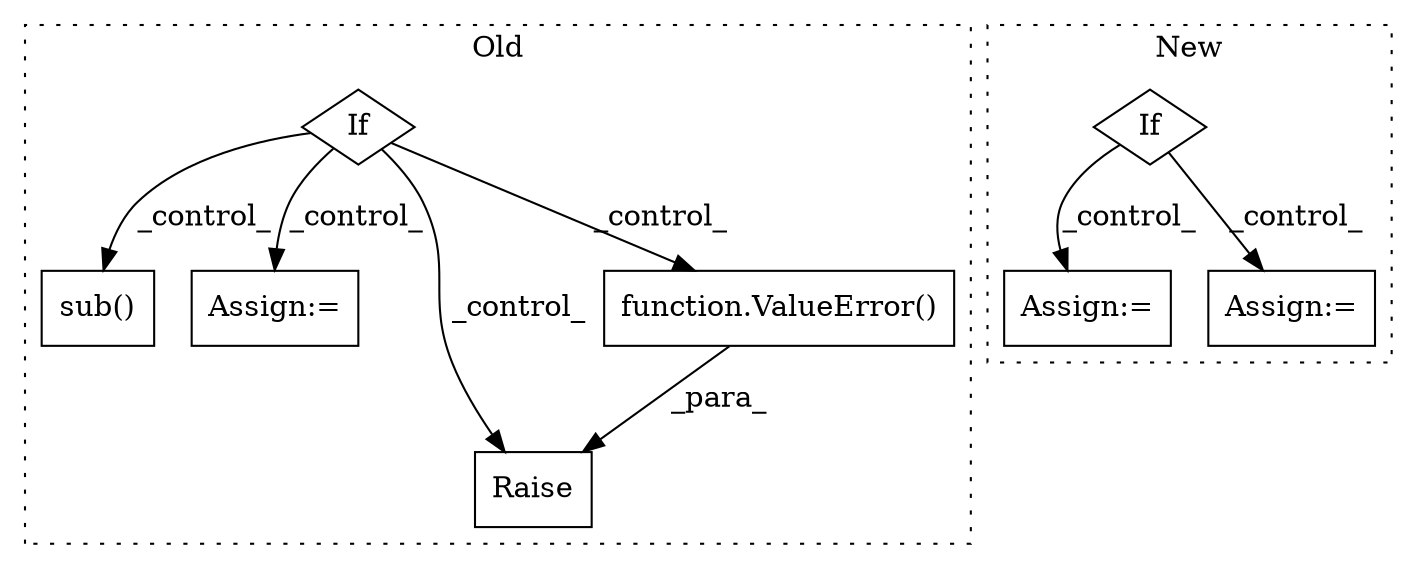 digraph G {
subgraph cluster0 {
1 [label="sub()" a="75" s="5523,5559" l="13,1" shape="box"];
4 [label="If" a="96" s="5257" l="3" shape="diamond"];
6 [label="Assign:=" a="68" s="5486" l="3" shape="box"];
7 [label="Raise" a="91" s="5304" l="6" shape="box"];
8 [label="function.ValueError()" a="75" s="5310,5364" l="11,1" shape="box"];
label = "Old";
style="dotted";
}
subgraph cluster1 {
2 [label="If" a="96" s="10318" l="3" shape="diamond"];
3 [label="Assign:=" a="68" s="10800" l="13" shape="box"];
5 [label="Assign:=" a="68" s="10914" l="3" shape="box"];
label = "New";
style="dotted";
}
2 -> 3 [label="_control_"];
2 -> 5 [label="_control_"];
4 -> 1 [label="_control_"];
4 -> 7 [label="_control_"];
4 -> 6 [label="_control_"];
4 -> 8 [label="_control_"];
8 -> 7 [label="_para_"];
}